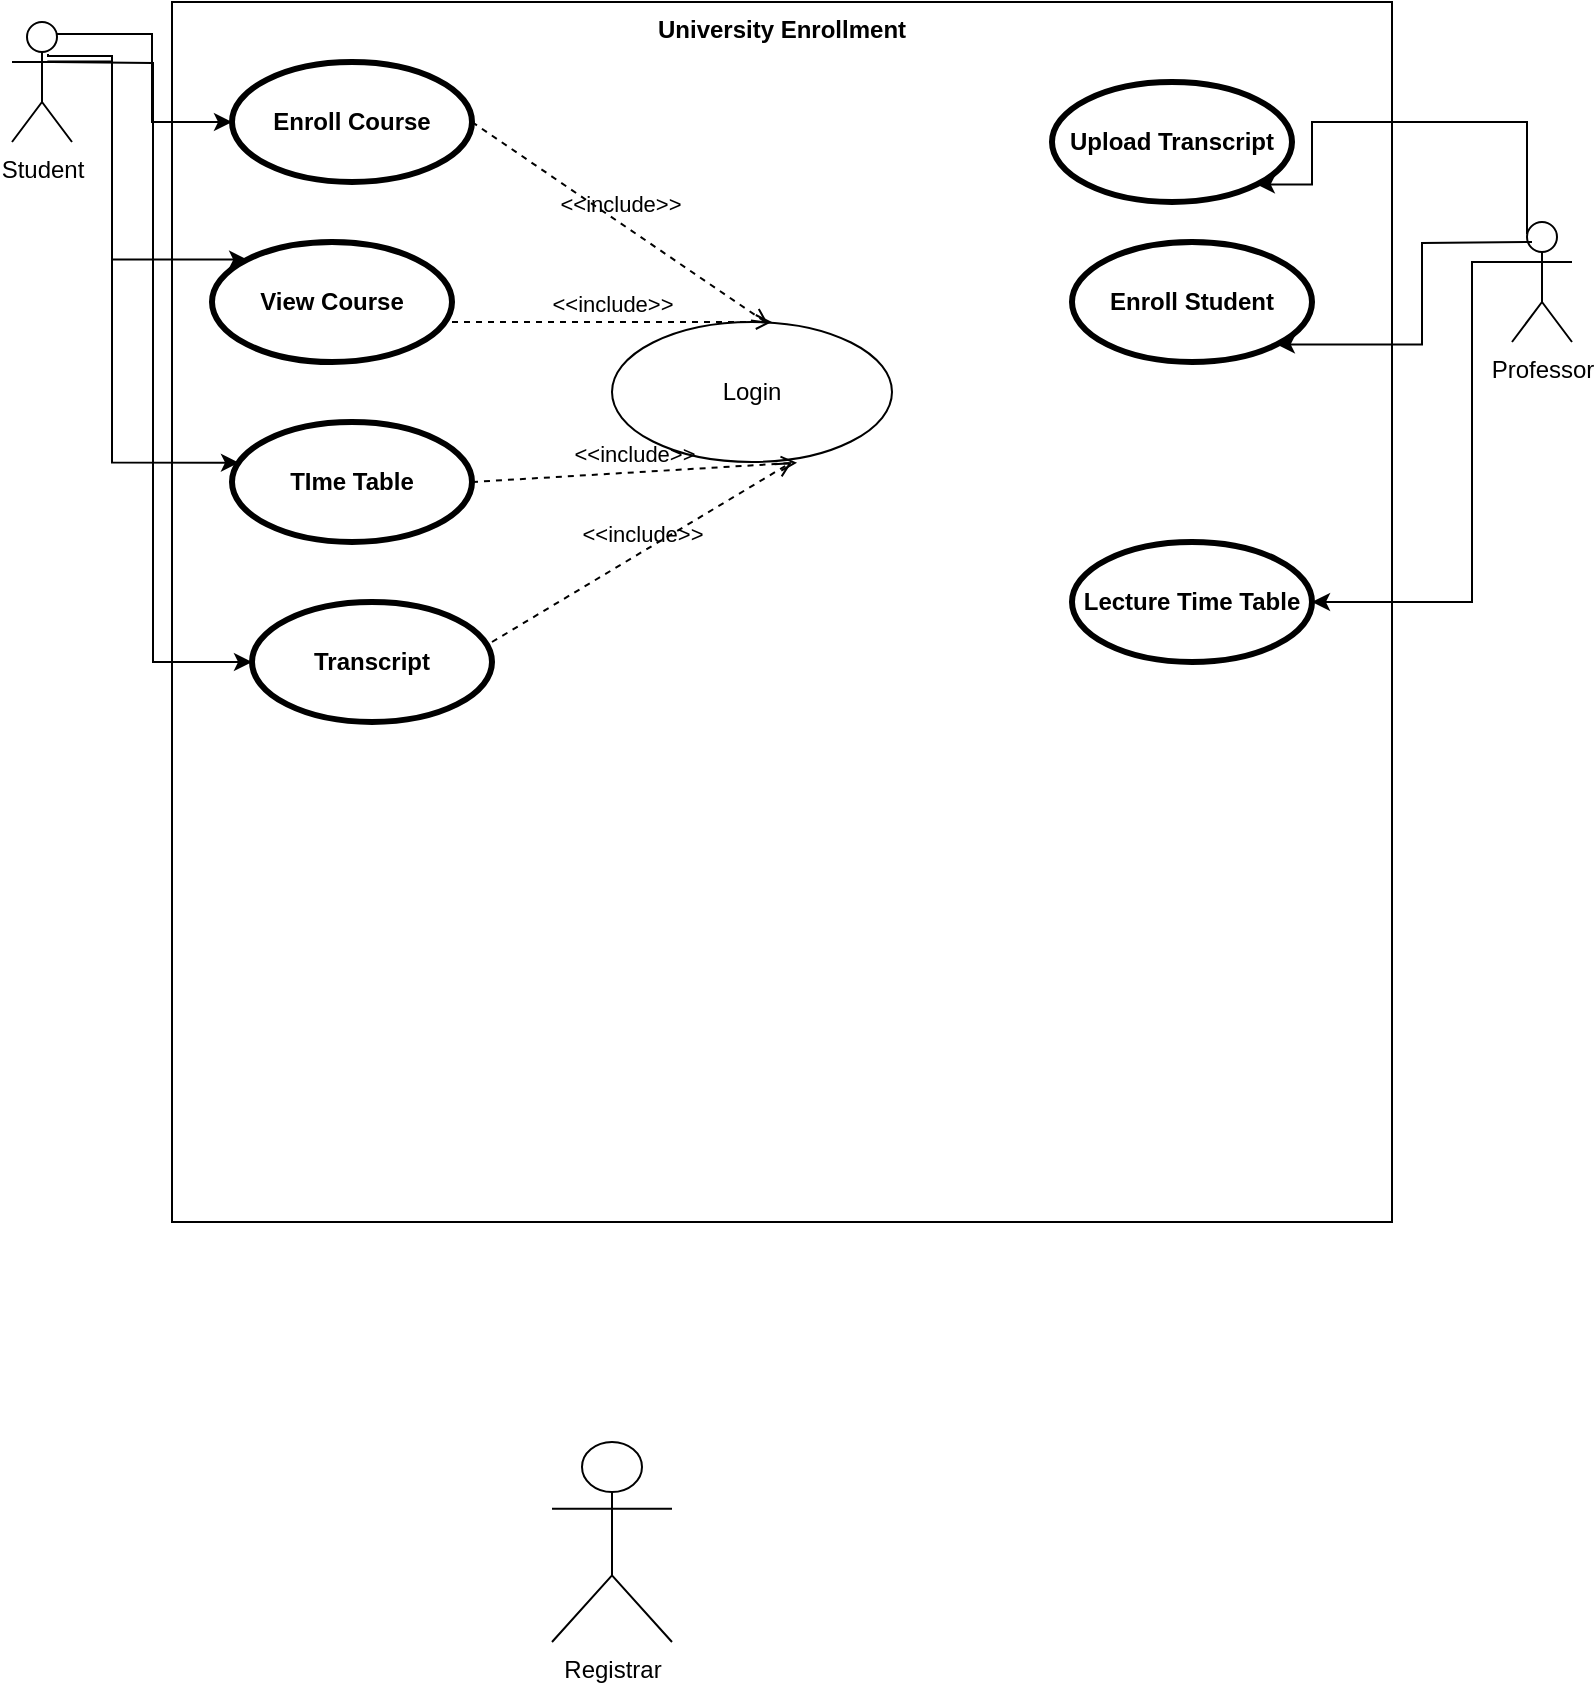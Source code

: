 <mxfile version="24.4.0" type="github">
  <diagram name="Page-1" id="t4h72wEZQP6APc3Q4wh-">
    <mxGraphModel dx="1776" dy="789" grid="1" gridSize="10" guides="1" tooltips="1" connect="1" arrows="1" fold="1" page="1" pageScale="1" pageWidth="850" pageHeight="1100" math="0" shadow="0">
      <root>
        <mxCell id="0" />
        <mxCell id="1" parent="0" />
        <mxCell id="5Q7aBnevkbFkI9jTbx6s-1" value="Student" style="shape=umlActor;html=1;verticalLabelPosition=bottom;verticalAlign=top;align=center;" vertex="1" parent="1">
          <mxGeometry x="40" y="130" width="30" height="60" as="geometry" />
        </mxCell>
        <mxCell id="5Q7aBnevkbFkI9jTbx6s-3" value="Professor" style="shape=umlActor;html=1;verticalLabelPosition=bottom;verticalAlign=top;align=center;" vertex="1" parent="1">
          <mxGeometry x="790" y="230" width="30" height="60" as="geometry" />
        </mxCell>
        <mxCell id="5Q7aBnevkbFkI9jTbx6s-4" value="Registrar" style="shape=umlActor;html=1;verticalLabelPosition=bottom;verticalAlign=top;align=center;" vertex="1" parent="1">
          <mxGeometry x="310" y="840" width="60" height="100" as="geometry" />
        </mxCell>
        <mxCell id="5Q7aBnevkbFkI9jTbx6s-5" value="University Enrollment" style="shape=rect;html=1;verticalAlign=top;fontStyle=1;whiteSpace=wrap;align=center;" vertex="1" parent="1">
          <mxGeometry x="120" y="120" width="610" height="610" as="geometry" />
        </mxCell>
        <mxCell id="5Q7aBnevkbFkI9jTbx6s-6" value="Enroll Course" style="shape=ellipse;html=1;strokeWidth=3;fontStyle=1;whiteSpace=wrap;align=center;perimeter=ellipsePerimeter;" vertex="1" parent="1">
          <mxGeometry x="150" y="150" width="120" height="60" as="geometry" />
        </mxCell>
        <mxCell id="5Q7aBnevkbFkI9jTbx6s-7" value="View Course" style="shape=ellipse;html=1;strokeWidth=3;fontStyle=1;whiteSpace=wrap;align=center;perimeter=ellipsePerimeter;" vertex="1" parent="1">
          <mxGeometry x="140" y="240" width="120" height="60" as="geometry" />
        </mxCell>
        <mxCell id="5Q7aBnevkbFkI9jTbx6s-8" value="TIme Table" style="shape=ellipse;html=1;strokeWidth=3;fontStyle=1;whiteSpace=wrap;align=center;perimeter=ellipsePerimeter;" vertex="1" parent="1">
          <mxGeometry x="150" y="330" width="120" height="60" as="geometry" />
        </mxCell>
        <mxCell id="5Q7aBnevkbFkI9jTbx6s-9" value="Upload Transcript" style="shape=ellipse;html=1;strokeWidth=3;fontStyle=1;whiteSpace=wrap;align=center;perimeter=ellipsePerimeter;" vertex="1" parent="1">
          <mxGeometry x="560" y="160" width="120" height="60" as="geometry" />
        </mxCell>
        <mxCell id="5Q7aBnevkbFkI9jTbx6s-10" value="Enroll Student" style="shape=ellipse;html=1;strokeWidth=3;fontStyle=1;whiteSpace=wrap;align=center;perimeter=ellipsePerimeter;" vertex="1" parent="1">
          <mxGeometry x="570" y="240" width="120" height="60" as="geometry" />
        </mxCell>
        <mxCell id="5Q7aBnevkbFkI9jTbx6s-11" value="Lecture Time Table" style="shape=ellipse;html=1;strokeWidth=3;fontStyle=1;whiteSpace=wrap;align=center;perimeter=ellipsePerimeter;" vertex="1" parent="1">
          <mxGeometry x="570" y="390" width="120" height="60" as="geometry" />
        </mxCell>
        <mxCell id="5Q7aBnevkbFkI9jTbx6s-13" value="Transcript" style="shape=ellipse;html=1;strokeWidth=3;fontStyle=1;whiteSpace=wrap;align=center;perimeter=ellipsePerimeter;" vertex="1" parent="1">
          <mxGeometry x="160" y="420" width="120" height="60" as="geometry" />
        </mxCell>
        <mxCell id="5Q7aBnevkbFkI9jTbx6s-17" style="edgeStyle=orthogonalEdgeStyle;rounded=0;orthogonalLoop=1;jettySize=auto;html=1;exitX=0.25;exitY=0.1;exitDx=0;exitDy=0;exitPerimeter=0;entryX=0;entryY=0;entryDx=0;entryDy=0;" edge="1" parent="1" target="5Q7aBnevkbFkI9jTbx6s-7">
          <mxGeometry relative="1" as="geometry">
            <mxPoint x="58" y="146" as="sourcePoint" />
            <mxPoint x="160" y="190" as="targetPoint" />
            <Array as="points">
              <mxPoint x="90" y="147" />
              <mxPoint x="90" y="249" />
            </Array>
          </mxGeometry>
        </mxCell>
        <mxCell id="5Q7aBnevkbFkI9jTbx6s-18" style="edgeStyle=orthogonalEdgeStyle;rounded=0;orthogonalLoop=1;jettySize=auto;html=1;exitX=0.75;exitY=0.1;exitDx=0;exitDy=0;exitPerimeter=0;" edge="1" parent="1" source="5Q7aBnevkbFkI9jTbx6s-1" target="5Q7aBnevkbFkI9jTbx6s-6">
          <mxGeometry relative="1" as="geometry">
            <mxPoint x="68" y="156" as="sourcePoint" />
            <mxPoint x="170" y="200" as="targetPoint" />
          </mxGeometry>
        </mxCell>
        <mxCell id="5Q7aBnevkbFkI9jTbx6s-19" style="edgeStyle=orthogonalEdgeStyle;rounded=0;orthogonalLoop=1;jettySize=auto;html=1;exitX=0.589;exitY=0.329;exitDx=0;exitDy=0;exitPerimeter=0;entryX=0.029;entryY=0.339;entryDx=0;entryDy=0;entryPerimeter=0;" edge="1" parent="1" source="5Q7aBnevkbFkI9jTbx6s-1" target="5Q7aBnevkbFkI9jTbx6s-8">
          <mxGeometry relative="1" as="geometry">
            <mxPoint x="78" y="166" as="sourcePoint" />
            <mxPoint x="180" y="210" as="targetPoint" />
            <Array as="points">
              <mxPoint x="90" y="150" />
              <mxPoint x="90" y="350" />
            </Array>
          </mxGeometry>
        </mxCell>
        <mxCell id="5Q7aBnevkbFkI9jTbx6s-20" style="edgeStyle=orthogonalEdgeStyle;rounded=0;orthogonalLoop=1;jettySize=auto;html=1;entryX=0;entryY=0.5;entryDx=0;entryDy=0;" edge="1" parent="1" target="5Q7aBnevkbFkI9jTbx6s-13">
          <mxGeometry relative="1" as="geometry">
            <mxPoint x="60" y="150" as="sourcePoint" />
            <mxPoint x="190" y="220" as="targetPoint" />
          </mxGeometry>
        </mxCell>
        <mxCell id="5Q7aBnevkbFkI9jTbx6s-21" value="Login" style="ellipse;whiteSpace=wrap;html=1;" vertex="1" parent="1">
          <mxGeometry x="340" y="280" width="140" height="70" as="geometry" />
        </mxCell>
        <mxCell id="5Q7aBnevkbFkI9jTbx6s-22" value="&amp;lt;&amp;lt;include&amp;gt;&amp;gt;" style="edgeStyle=none;html=1;endArrow=open;verticalAlign=bottom;dashed=1;labelBackgroundColor=none;rounded=0;entryX=0.558;entryY=0.014;entryDx=0;entryDy=0;entryPerimeter=0;" edge="1" parent="1" target="5Q7aBnevkbFkI9jTbx6s-21">
          <mxGeometry width="160" relative="1" as="geometry">
            <mxPoint x="270" y="180" as="sourcePoint" />
            <mxPoint x="430" y="180" as="targetPoint" />
          </mxGeometry>
        </mxCell>
        <mxCell id="5Q7aBnevkbFkI9jTbx6s-24" value="&amp;lt;&amp;lt;include&amp;gt;&amp;gt;" style="edgeStyle=none;html=1;endArrow=open;verticalAlign=bottom;dashed=1;labelBackgroundColor=none;rounded=0;" edge="1" parent="1">
          <mxGeometry width="160" relative="1" as="geometry">
            <mxPoint x="260" y="280" as="sourcePoint" />
            <mxPoint x="420" y="280" as="targetPoint" />
          </mxGeometry>
        </mxCell>
        <mxCell id="5Q7aBnevkbFkI9jTbx6s-25" value="&amp;lt;&amp;lt;include&amp;gt;&amp;gt;" style="edgeStyle=none;html=1;endArrow=open;verticalAlign=bottom;dashed=1;labelBackgroundColor=none;rounded=0;entryX=0.661;entryY=1.005;entryDx=0;entryDy=0;entryPerimeter=0;" edge="1" parent="1" target="5Q7aBnevkbFkI9jTbx6s-21">
          <mxGeometry width="160" relative="1" as="geometry">
            <mxPoint x="270" y="360" as="sourcePoint" />
            <mxPoint x="430" y="360" as="targetPoint" />
          </mxGeometry>
        </mxCell>
        <mxCell id="5Q7aBnevkbFkI9jTbx6s-26" value="&amp;lt;&amp;lt;include&amp;gt;&amp;gt;" style="edgeStyle=none;html=1;endArrow=open;verticalAlign=bottom;dashed=1;labelBackgroundColor=none;rounded=0;" edge="1" parent="1">
          <mxGeometry width="160" relative="1" as="geometry">
            <mxPoint x="280" y="440" as="sourcePoint" />
            <mxPoint x="430" y="350" as="targetPoint" />
          </mxGeometry>
        </mxCell>
        <mxCell id="5Q7aBnevkbFkI9jTbx6s-27" style="edgeStyle=orthogonalEdgeStyle;rounded=0;orthogonalLoop=1;jettySize=auto;html=1;exitX=0.25;exitY=0.1;exitDx=0;exitDy=0;exitPerimeter=0;entryX=1;entryY=1;entryDx=0;entryDy=0;" edge="1" parent="1" source="5Q7aBnevkbFkI9jTbx6s-3" target="5Q7aBnevkbFkI9jTbx6s-9">
          <mxGeometry relative="1" as="geometry">
            <mxPoint x="702.45" y="186" as="sourcePoint" />
            <mxPoint x="789.45" y="230" as="targetPoint" />
            <Array as="points">
              <mxPoint x="797" y="180" />
              <mxPoint x="690" y="180" />
              <mxPoint x="690" y="211" />
            </Array>
          </mxGeometry>
        </mxCell>
        <mxCell id="5Q7aBnevkbFkI9jTbx6s-29" style="edgeStyle=orthogonalEdgeStyle;rounded=0;orthogonalLoop=1;jettySize=auto;html=1;entryX=1;entryY=1;entryDx=0;entryDy=0;" edge="1" parent="1" target="5Q7aBnevkbFkI9jTbx6s-10">
          <mxGeometry relative="1" as="geometry">
            <mxPoint x="800" y="240" as="sourcePoint" />
            <mxPoint x="807" y="434" as="targetPoint" />
          </mxGeometry>
        </mxCell>
        <mxCell id="5Q7aBnevkbFkI9jTbx6s-30" style="edgeStyle=orthogonalEdgeStyle;rounded=0;orthogonalLoop=1;jettySize=auto;html=1;exitX=0;exitY=0.333;exitDx=0;exitDy=0;exitPerimeter=0;entryX=1;entryY=0.5;entryDx=0;entryDy=0;" edge="1" parent="1" source="5Q7aBnevkbFkI9jTbx6s-3" target="5Q7aBnevkbFkI9jTbx6s-11">
          <mxGeometry relative="1" as="geometry">
            <mxPoint x="750" y="420" as="sourcePoint" />
            <mxPoint x="837" y="464" as="targetPoint" />
            <Array as="points">
              <mxPoint x="770" y="250" />
              <mxPoint x="770" y="420" />
            </Array>
          </mxGeometry>
        </mxCell>
      </root>
    </mxGraphModel>
  </diagram>
</mxfile>
